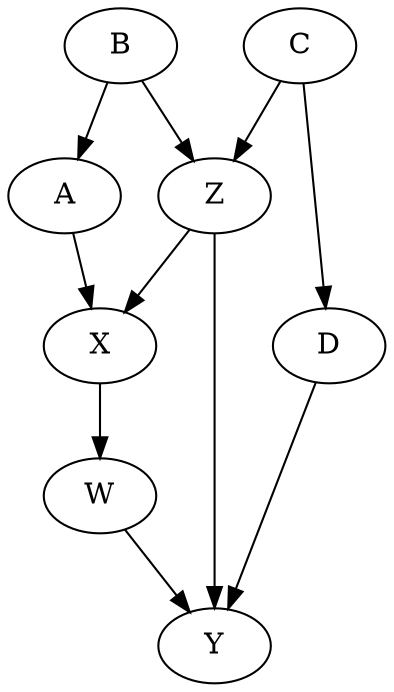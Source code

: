 strict digraph {
B [x="-1", y=1];
A [x="-1", y=0];
Z [x=0, y=0];
C [x=1, y=1];
D [x=1, y=0];
X [x="-1", y="-1"];
W [x=0, y="-1"];
Y [x=1, y="-1"];
B -> A;
B -> Z;
A -> X;
Z -> X;
Z -> Y;
C -> Z;
C -> D;
D -> Y;
X -> W;
W -> Y;
}

